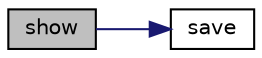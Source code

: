 digraph "show"
{
  edge [fontname="Helvetica",fontsize="10",labelfontname="Helvetica",labelfontsize="10"];
  node [fontname="Helvetica",fontsize="10",shape=record];
  rankdir="LR";
  Node1 [label="show",height=0.2,width=0.4,color="black", fillcolor="grey75", style="filled" fontcolor="black"];
  Node1 -> Node2 [color="midnightblue",fontsize="10",style="solid",fontname="Helvetica"];
  Node2 [label="save",height=0.2,width=0.4,color="black", fillcolor="white", style="filled",URL="$class_c_s_v.html#a3a876f7e0ace40b48d9369e4855c498d"];
}
